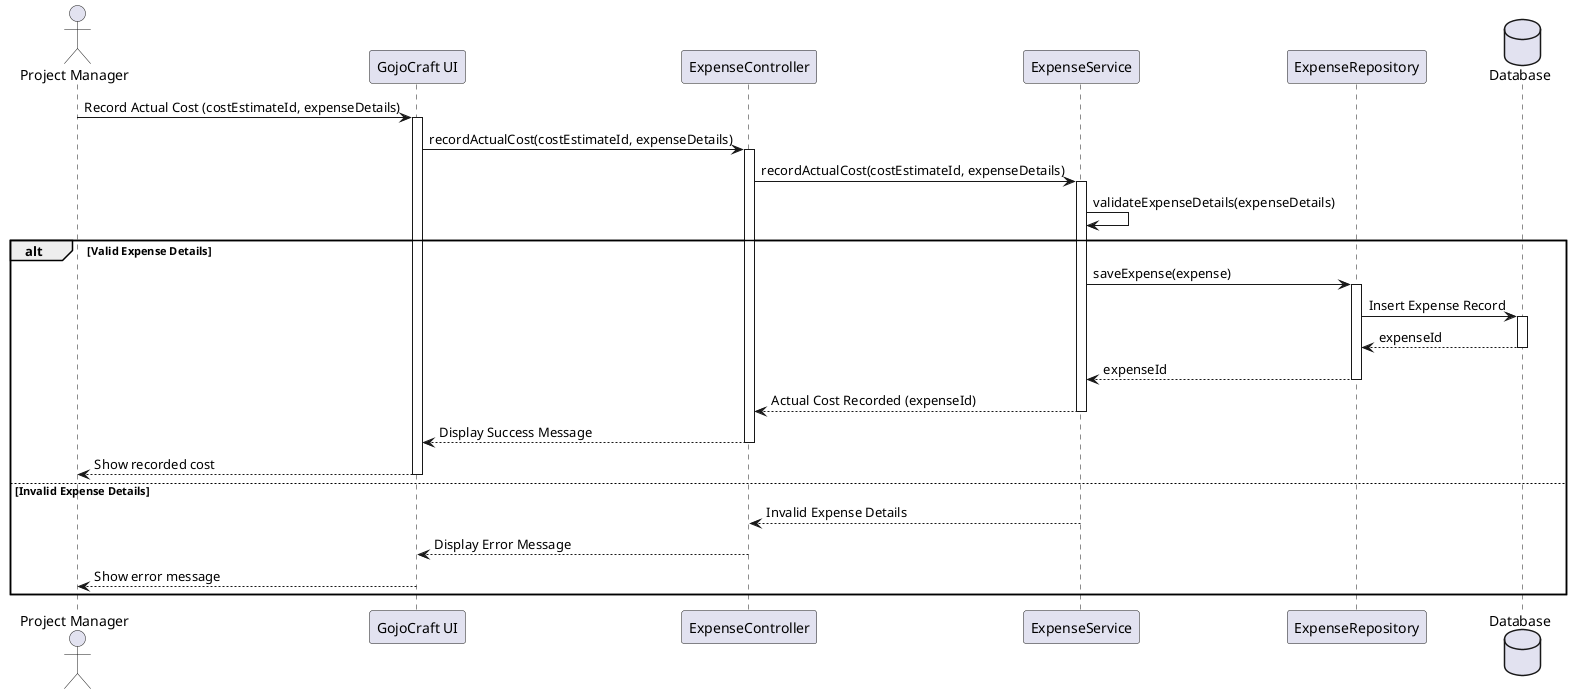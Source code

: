 @startuml
actor "Project Manager" as PM
participant "GojoCraft UI" as UI
participant "ExpenseController" as EC
participant "ExpenseService" as ES
participant "ExpenseRepository" as ER
database Database

PM -> UI: Record Actual Cost (costEstimateId, expenseDetails)
activate UI
UI -> EC: recordActualCost(costEstimateId, expenseDetails)
activate EC
EC -> ES: recordActualCost(costEstimateId, expenseDetails)
activate ES
ES -> ES: validateExpenseDetails(expenseDetails)

alt Valid Expense Details
    ES -> ER: saveExpense(expense)
    activate ER
    ER -> Database: Insert Expense Record
    activate Database
    Database --> ER: expenseId
    deactivate Database
    ER --> ES: expenseId
    deactivate ER
    ES --> EC: Actual Cost Recorded (expenseId)
    deactivate ES
    EC --> UI: Display Success Message
    deactivate EC
    UI --> PM: Show recorded cost
    deactivate UI
else Invalid Expense Details
    ES --> EC: Invalid Expense Details
    deactivate ES
    EC --> UI: Display Error Message
    deactivate EC
    UI --> PM: Show error message
    deactivate UI
end


@enduml